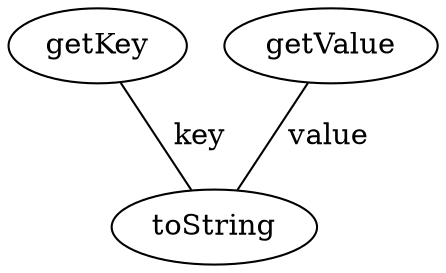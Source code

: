 digraph G {
getKey;
getValue;
toString;
getKey -> toString [label=" key", dir=none];
getValue -> toString [label=" value", dir=none];
}